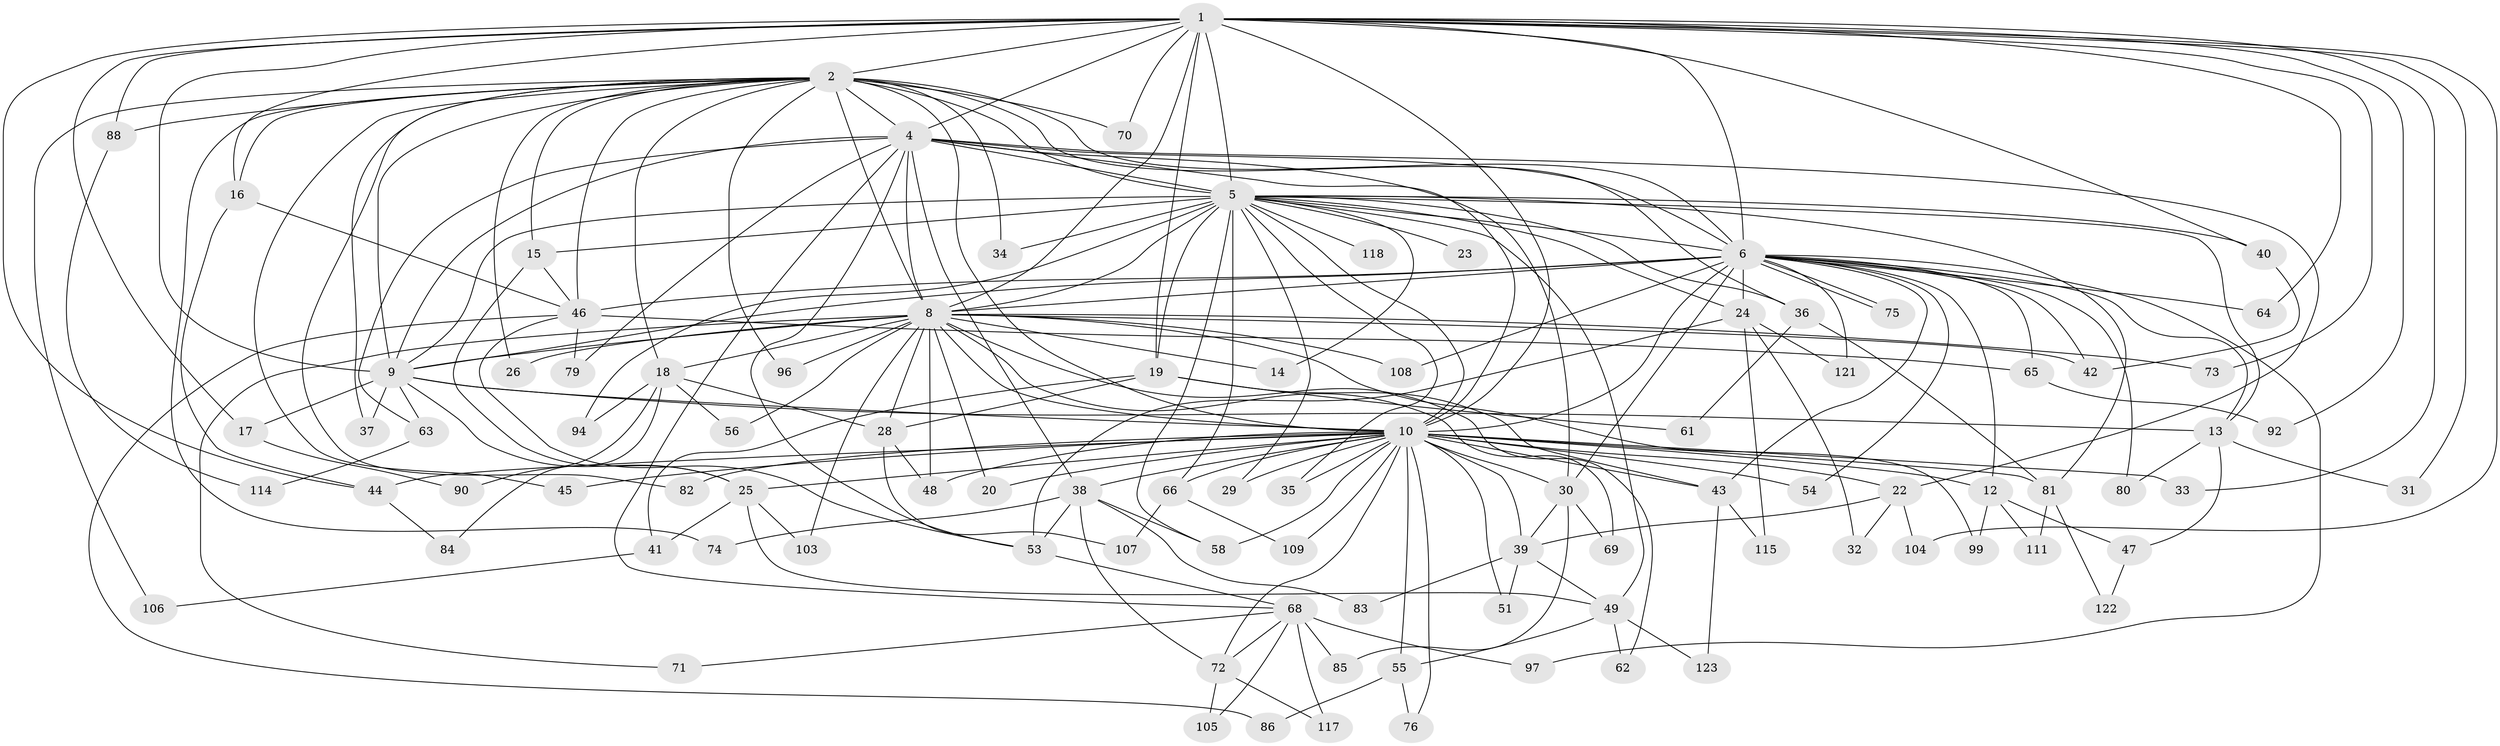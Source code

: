 // Generated by graph-tools (version 1.1) at 2025/51/02/27/25 19:51:44]
// undirected, 95 vertices, 217 edges
graph export_dot {
graph [start="1"]
  node [color=gray90,style=filled];
  1 [super="+67"];
  2 [super="+3"];
  4 [super="+93"];
  5 [super="+7"];
  6 [super="+102"];
  8 [super="+11"];
  9;
  10 [super="+112"];
  12 [super="+100"];
  13 [super="+21"];
  14;
  15 [super="+120"];
  16;
  17;
  18 [super="+119"];
  19 [super="+60"];
  20;
  22;
  23;
  24 [super="+113"];
  25 [super="+27"];
  26;
  28 [super="+78"];
  29;
  30 [super="+50"];
  31;
  32;
  33;
  34;
  35;
  36;
  37;
  38 [super="+95"];
  39 [super="+77"];
  40;
  41;
  42 [super="+87"];
  43 [super="+57"];
  44 [super="+59"];
  45;
  46 [super="+52"];
  47;
  48 [super="+89"];
  49 [super="+98"];
  51;
  53 [super="+91"];
  54;
  55;
  56;
  58;
  61;
  62;
  63;
  64;
  65;
  66;
  68 [super="+101"];
  69;
  70;
  71;
  72;
  73;
  74;
  75;
  76;
  79;
  80;
  81 [super="+116"];
  82;
  83;
  84;
  85;
  86;
  88;
  90;
  92;
  94 [super="+110"];
  96;
  97;
  99;
  103;
  104;
  105;
  106;
  107;
  108;
  109;
  111;
  114;
  115;
  117;
  118;
  121;
  122;
  123;
  1 -- 2 [weight=3];
  1 -- 4;
  1 -- 5 [weight=2];
  1 -- 6;
  1 -- 8;
  1 -- 9;
  1 -- 10;
  1 -- 16;
  1 -- 17;
  1 -- 19;
  1 -- 31;
  1 -- 33;
  1 -- 40;
  1 -- 64;
  1 -- 70;
  1 -- 73;
  1 -- 88;
  1 -- 92;
  1 -- 104;
  1 -- 44;
  2 -- 4 [weight=2];
  2 -- 5 [weight=4];
  2 -- 6 [weight=2];
  2 -- 8 [weight=2];
  2 -- 9 [weight=2];
  2 -- 10 [weight=2];
  2 -- 15;
  2 -- 34;
  2 -- 74;
  2 -- 82;
  2 -- 96;
  2 -- 70;
  2 -- 16;
  2 -- 18;
  2 -- 88;
  2 -- 26;
  2 -- 36;
  2 -- 37;
  2 -- 106;
  2 -- 45;
  2 -- 46;
  4 -- 5 [weight=2];
  4 -- 6 [weight=2];
  4 -- 8;
  4 -- 9;
  4 -- 10;
  4 -- 22;
  4 -- 30;
  4 -- 38;
  4 -- 63;
  4 -- 68;
  4 -- 79;
  4 -- 53;
  5 -- 6 [weight=2];
  5 -- 8 [weight=2];
  5 -- 9 [weight=2];
  5 -- 10 [weight=2];
  5 -- 24;
  5 -- 35;
  5 -- 49;
  5 -- 81;
  5 -- 94 [weight=3];
  5 -- 66;
  5 -- 14;
  5 -- 15;
  5 -- 19;
  5 -- 23;
  5 -- 29;
  5 -- 34;
  5 -- 36;
  5 -- 40;
  5 -- 118;
  5 -- 58;
  5 -- 13;
  6 -- 8;
  6 -- 9;
  6 -- 10 [weight=3];
  6 -- 12;
  6 -- 13;
  6 -- 24;
  6 -- 42;
  6 -- 43;
  6 -- 46;
  6 -- 54;
  6 -- 64;
  6 -- 65;
  6 -- 75;
  6 -- 75;
  6 -- 80;
  6 -- 97;
  6 -- 108;
  6 -- 121;
  6 -- 30;
  8 -- 9 [weight=2];
  8 -- 10;
  8 -- 14;
  8 -- 18;
  8 -- 20;
  8 -- 26;
  8 -- 28;
  8 -- 48;
  8 -- 62;
  8 -- 69;
  8 -- 71;
  8 -- 73;
  8 -- 96;
  8 -- 103;
  8 -- 108;
  8 -- 56;
  8 -- 99;
  8 -- 42;
  9 -- 10;
  9 -- 13;
  9 -- 17;
  9 -- 25;
  9 -- 37;
  9 -- 63;
  10 -- 12 [weight=2];
  10 -- 20;
  10 -- 22;
  10 -- 29;
  10 -- 30;
  10 -- 33;
  10 -- 35;
  10 -- 38;
  10 -- 39;
  10 -- 44;
  10 -- 45;
  10 -- 48;
  10 -- 51;
  10 -- 54;
  10 -- 55;
  10 -- 58;
  10 -- 66;
  10 -- 72;
  10 -- 76;
  10 -- 81;
  10 -- 82;
  10 -- 109;
  10 -- 43;
  10 -- 25;
  12 -- 47;
  12 -- 99;
  12 -- 111;
  13 -- 31;
  13 -- 47;
  13 -- 80;
  15 -- 25;
  15 -- 46;
  16 -- 44;
  16 -- 46;
  17 -- 90;
  18 -- 56;
  18 -- 84;
  18 -- 90;
  18 -- 94;
  18 -- 28;
  19 -- 28;
  19 -- 41;
  19 -- 43 [weight=2];
  19 -- 61;
  22 -- 32;
  22 -- 39;
  22 -- 104;
  24 -- 32;
  24 -- 121;
  24 -- 115;
  24 -- 53;
  25 -- 41;
  25 -- 103;
  25 -- 49;
  28 -- 107;
  28 -- 48;
  30 -- 85;
  30 -- 69;
  30 -- 39;
  36 -- 61;
  36 -- 81;
  38 -- 53;
  38 -- 72;
  38 -- 74;
  38 -- 83;
  38 -- 58;
  39 -- 49;
  39 -- 51;
  39 -- 83;
  40 -- 42;
  41 -- 106;
  43 -- 115;
  43 -- 123;
  44 -- 84;
  46 -- 53;
  46 -- 65;
  46 -- 86;
  46 -- 79;
  47 -- 122;
  49 -- 55;
  49 -- 62;
  49 -- 123;
  53 -- 68;
  55 -- 76;
  55 -- 86;
  63 -- 114;
  65 -- 92;
  66 -- 107;
  66 -- 109;
  68 -- 71;
  68 -- 85;
  68 -- 97;
  68 -- 105;
  68 -- 72;
  68 -- 117;
  72 -- 105;
  72 -- 117;
  81 -- 111;
  81 -- 122;
  88 -- 114;
}
